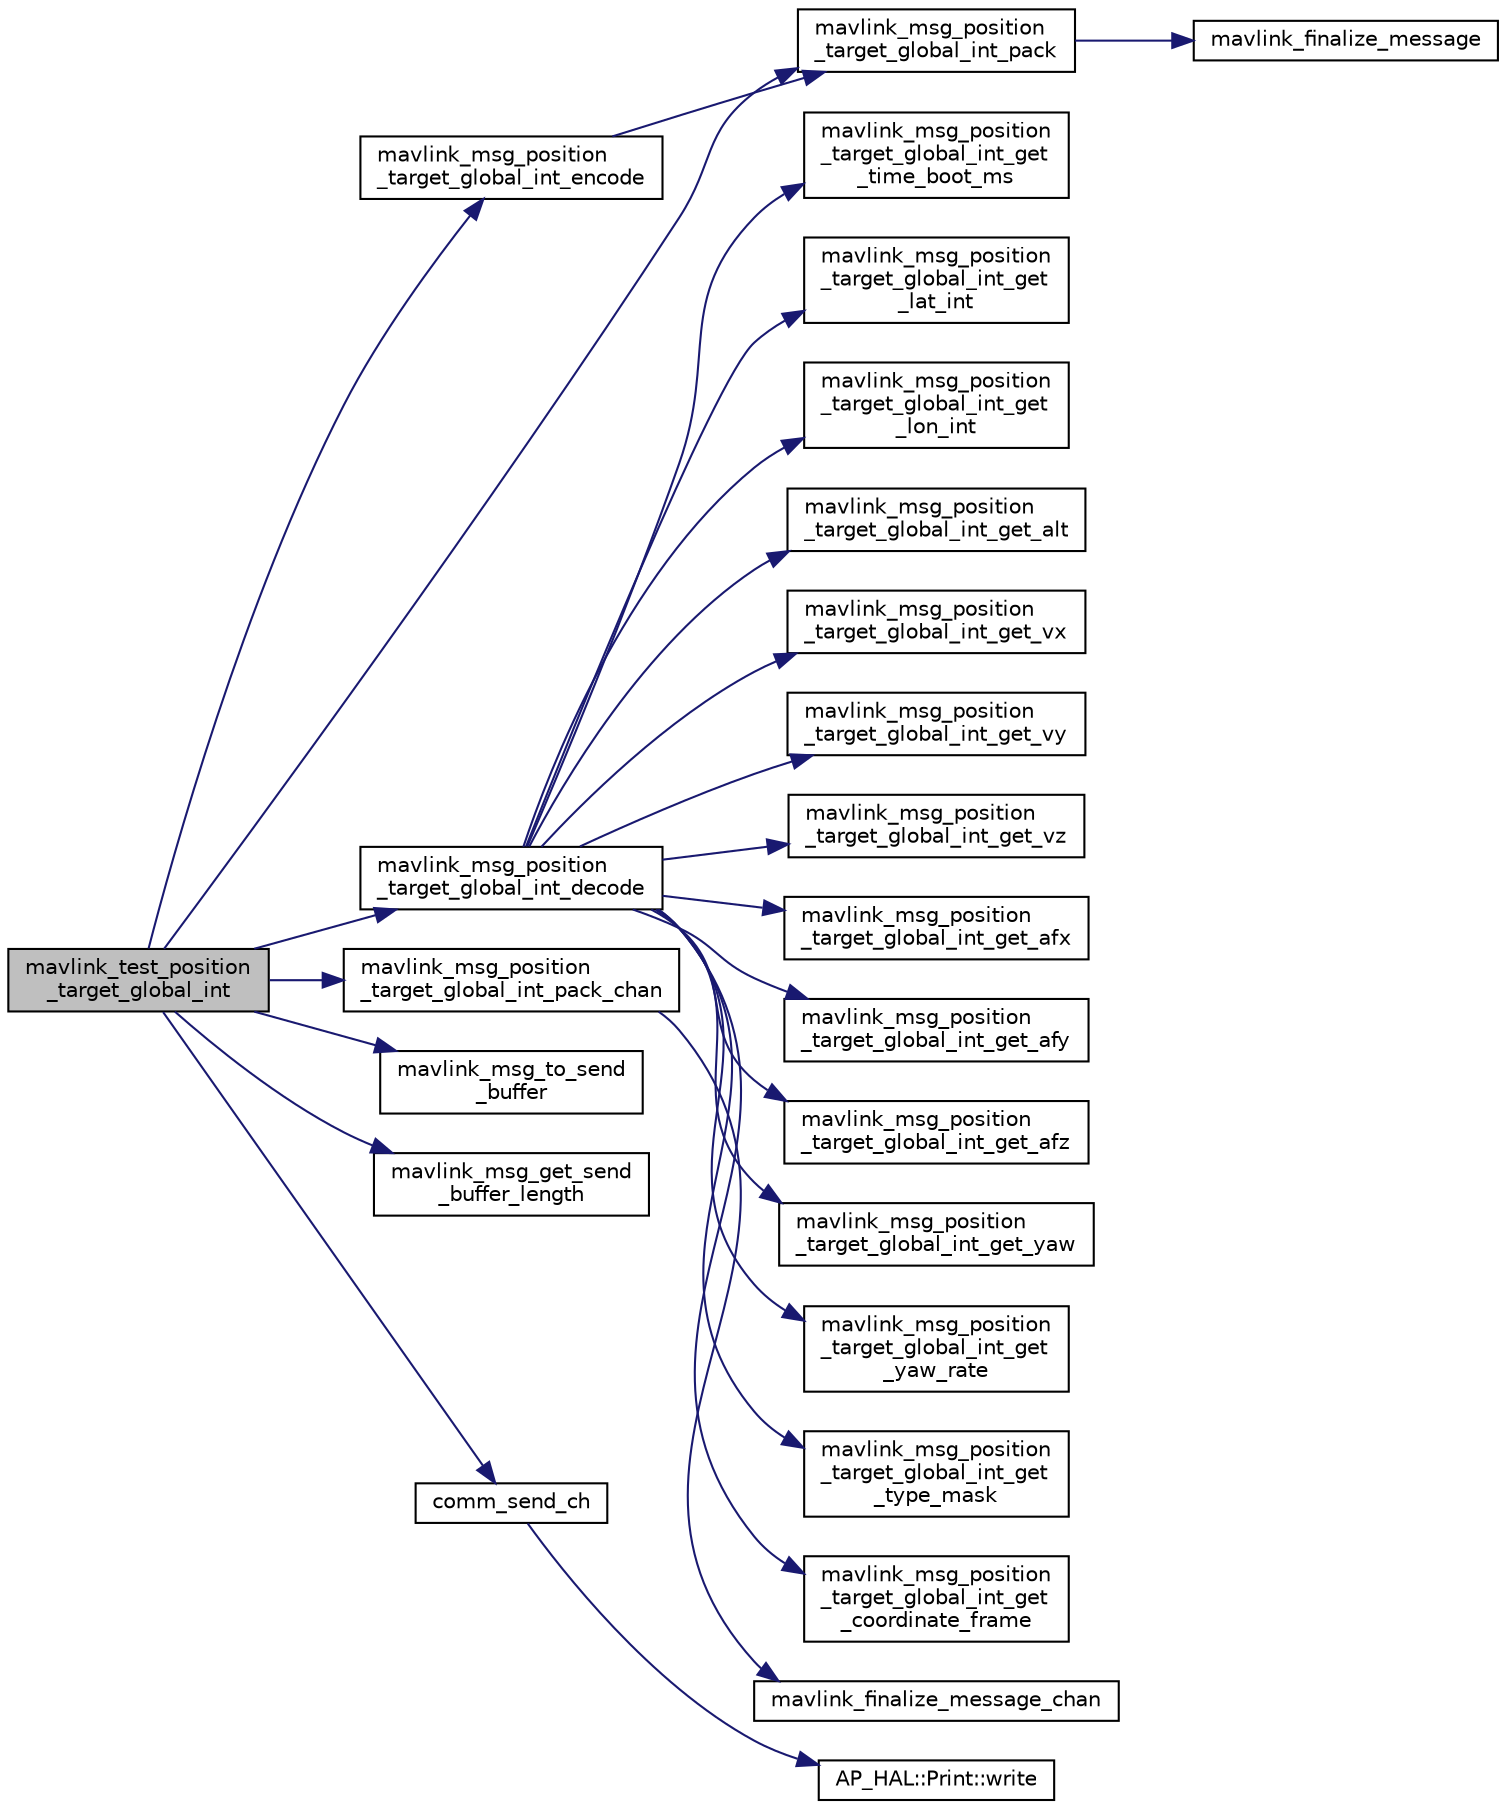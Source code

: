 digraph "mavlink_test_position_target_global_int"
{
 // INTERACTIVE_SVG=YES
  edge [fontname="Helvetica",fontsize="10",labelfontname="Helvetica",labelfontsize="10"];
  node [fontname="Helvetica",fontsize="10",shape=record];
  rankdir="LR";
  Node1 [label="mavlink_test_position\l_target_global_int",height=0.2,width=0.4,color="black", fillcolor="grey75", style="filled" fontcolor="black"];
  Node1 -> Node2 [color="midnightblue",fontsize="10",style="solid",fontname="Helvetica"];
  Node2 [label="mavlink_msg_position\l_target_global_int_encode",height=0.2,width=0.4,color="black", fillcolor="white", style="filled",URL="$mavlink__msg__position__target__global__int_8h.html#a29e08519dc9ff12d38d60c052d0c4ccb",tooltip="Encode a position_target_global_int struct. "];
  Node2 -> Node3 [color="midnightblue",fontsize="10",style="solid",fontname="Helvetica"];
  Node3 [label="mavlink_msg_position\l_target_global_int_pack",height=0.2,width=0.4,color="black", fillcolor="white", style="filled",URL="$mavlink__msg__position__target__global__int_8h.html#ac9c0a31e703601ddbf29993a0f23d0d8",tooltip="Pack a position_target_global_int message. "];
  Node3 -> Node4 [color="midnightblue",fontsize="10",style="solid",fontname="Helvetica"];
  Node4 [label="mavlink_finalize_message",height=0.2,width=0.4,color="black", fillcolor="white", style="filled",URL="$v0_89_2mavlink__helpers_8h.html#af3bea083c5ec83f5b6570b2bd4a817d0",tooltip="Finalize a MAVLink message with MAVLINK_COMM_0 as default channel. "];
  Node1 -> Node5 [color="midnightblue",fontsize="10",style="solid",fontname="Helvetica"];
  Node5 [label="mavlink_msg_position\l_target_global_int_decode",height=0.2,width=0.4,color="black", fillcolor="white", style="filled",URL="$mavlink__msg__position__target__global__int_8h.html#ab707a60bdb3eaa426014c3a8ac22cad3",tooltip="Decode a position_target_global_int message into a struct. "];
  Node5 -> Node6 [color="midnightblue",fontsize="10",style="solid",fontname="Helvetica"];
  Node6 [label="mavlink_msg_position\l_target_global_int_get\l_time_boot_ms",height=0.2,width=0.4,color="black", fillcolor="white", style="filled",URL="$mavlink__msg__position__target__global__int_8h.html#acbe83631d6e00ff4c6c321e44f432cae",tooltip="Send a position_target_global_int message. "];
  Node5 -> Node7 [color="midnightblue",fontsize="10",style="solid",fontname="Helvetica"];
  Node7 [label="mavlink_msg_position\l_target_global_int_get\l_lat_int",height=0.2,width=0.4,color="black", fillcolor="white", style="filled",URL="$mavlink__msg__position__target__global__int_8h.html#adae03fda80a94e9e2f7538c646014e64",tooltip="Get field lat_int from position_target_global_int message. "];
  Node5 -> Node8 [color="midnightblue",fontsize="10",style="solid",fontname="Helvetica"];
  Node8 [label="mavlink_msg_position\l_target_global_int_get\l_lon_int",height=0.2,width=0.4,color="black", fillcolor="white", style="filled",URL="$mavlink__msg__position__target__global__int_8h.html#a6e80d12cfc94f670b0da917c63871239",tooltip="Get field lon_int from position_target_global_int message. "];
  Node5 -> Node9 [color="midnightblue",fontsize="10",style="solid",fontname="Helvetica"];
  Node9 [label="mavlink_msg_position\l_target_global_int_get_alt",height=0.2,width=0.4,color="black", fillcolor="white", style="filled",URL="$mavlink__msg__position__target__global__int_8h.html#a57ee948d60c5be3dbe55a640f69b82cd",tooltip="Get field alt from position_target_global_int message. "];
  Node5 -> Node10 [color="midnightblue",fontsize="10",style="solid",fontname="Helvetica"];
  Node10 [label="mavlink_msg_position\l_target_global_int_get_vx",height=0.2,width=0.4,color="black", fillcolor="white", style="filled",URL="$mavlink__msg__position__target__global__int_8h.html#a6045bc6eb379931072c4bf77564ae02f",tooltip="Get field vx from position_target_global_int message. "];
  Node5 -> Node11 [color="midnightblue",fontsize="10",style="solid",fontname="Helvetica"];
  Node11 [label="mavlink_msg_position\l_target_global_int_get_vy",height=0.2,width=0.4,color="black", fillcolor="white", style="filled",URL="$mavlink__msg__position__target__global__int_8h.html#a0c8ce8cc6d62a27df6af8b40c7266006",tooltip="Get field vy from position_target_global_int message. "];
  Node5 -> Node12 [color="midnightblue",fontsize="10",style="solid",fontname="Helvetica"];
  Node12 [label="mavlink_msg_position\l_target_global_int_get_vz",height=0.2,width=0.4,color="black", fillcolor="white", style="filled",URL="$mavlink__msg__position__target__global__int_8h.html#a60c9cf862ef58d5c0e7dec5496daf833",tooltip="Get field vz from position_target_global_int message. "];
  Node5 -> Node13 [color="midnightblue",fontsize="10",style="solid",fontname="Helvetica"];
  Node13 [label="mavlink_msg_position\l_target_global_int_get_afx",height=0.2,width=0.4,color="black", fillcolor="white", style="filled",URL="$mavlink__msg__position__target__global__int_8h.html#aa246eb11a1b8e707e89038e273f0edc4",tooltip="Get field afx from position_target_global_int message. "];
  Node5 -> Node14 [color="midnightblue",fontsize="10",style="solid",fontname="Helvetica"];
  Node14 [label="mavlink_msg_position\l_target_global_int_get_afy",height=0.2,width=0.4,color="black", fillcolor="white", style="filled",URL="$mavlink__msg__position__target__global__int_8h.html#ae8125c1cd07dd62d9d9cff3dd674c72b",tooltip="Get field afy from position_target_global_int message. "];
  Node5 -> Node15 [color="midnightblue",fontsize="10",style="solid",fontname="Helvetica"];
  Node15 [label="mavlink_msg_position\l_target_global_int_get_afz",height=0.2,width=0.4,color="black", fillcolor="white", style="filled",URL="$mavlink__msg__position__target__global__int_8h.html#a078f9c78c0c75be7d2125c2e6e3a5c41",tooltip="Get field afz from position_target_global_int message. "];
  Node5 -> Node16 [color="midnightblue",fontsize="10",style="solid",fontname="Helvetica"];
  Node16 [label="mavlink_msg_position\l_target_global_int_get_yaw",height=0.2,width=0.4,color="black", fillcolor="white", style="filled",URL="$mavlink__msg__position__target__global__int_8h.html#a35970fc5a24314376e72e8798cf69184",tooltip="Get field yaw from position_target_global_int message. "];
  Node5 -> Node17 [color="midnightblue",fontsize="10",style="solid",fontname="Helvetica"];
  Node17 [label="mavlink_msg_position\l_target_global_int_get\l_yaw_rate",height=0.2,width=0.4,color="black", fillcolor="white", style="filled",URL="$mavlink__msg__position__target__global__int_8h.html#ae7d24dc7cf576502bef1615accef74d7",tooltip="Get field yaw_rate from position_target_global_int message. "];
  Node5 -> Node18 [color="midnightblue",fontsize="10",style="solid",fontname="Helvetica"];
  Node18 [label="mavlink_msg_position\l_target_global_int_get\l_type_mask",height=0.2,width=0.4,color="black", fillcolor="white", style="filled",URL="$mavlink__msg__position__target__global__int_8h.html#afa51a2f05fcaa9a43ceab23d47eb21e4",tooltip="Get field type_mask from position_target_global_int message. "];
  Node5 -> Node19 [color="midnightblue",fontsize="10",style="solid",fontname="Helvetica"];
  Node19 [label="mavlink_msg_position\l_target_global_int_get\l_coordinate_frame",height=0.2,width=0.4,color="black", fillcolor="white", style="filled",URL="$mavlink__msg__position__target__global__int_8h.html#a2878558b8358801471d6229d064e34ba",tooltip="Get field coordinate_frame from position_target_global_int message. "];
  Node1 -> Node3 [color="midnightblue",fontsize="10",style="solid",fontname="Helvetica"];
  Node1 -> Node20 [color="midnightblue",fontsize="10",style="solid",fontname="Helvetica"];
  Node20 [label="mavlink_msg_position\l_target_global_int_pack_chan",height=0.2,width=0.4,color="black", fillcolor="white", style="filled",URL="$mavlink__msg__position__target__global__int_8h.html#a630f81a89fec0b1ef652a83ba5576989",tooltip="Pack a position_target_global_int message on a channel. "];
  Node20 -> Node21 [color="midnightblue",fontsize="10",style="solid",fontname="Helvetica"];
  Node21 [label="mavlink_finalize_message_chan",height=0.2,width=0.4,color="black", fillcolor="white", style="filled",URL="$v0_89_2mavlink__helpers_8h.html#aa66131138fc02101dcc73b4b556ab422",tooltip="Finalize a MAVLink message with channel assignment. "];
  Node1 -> Node22 [color="midnightblue",fontsize="10",style="solid",fontname="Helvetica"];
  Node22 [label="mavlink_msg_to_send\l_buffer",height=0.2,width=0.4,color="black", fillcolor="white", style="filled",URL="$v0_89_2mavlink__helpers_8h.html#afea0a9befa84822fd62c2899ea0d849e",tooltip="Pack a message to send it over a serial byte stream. "];
  Node1 -> Node23 [color="midnightblue",fontsize="10",style="solid",fontname="Helvetica"];
  Node23 [label="mavlink_msg_get_send\l_buffer_length",height=0.2,width=0.4,color="black", fillcolor="white", style="filled",URL="$v0_89_2protocol_8h.html#aa86c08f27aabb7a2e12a67f189f590c8",tooltip="Get the required buffer size for this message. "];
  Node1 -> Node24 [color="midnightblue",fontsize="10",style="solid",fontname="Helvetica"];
  Node24 [label="comm_send_ch",height=0.2,width=0.4,color="black", fillcolor="white", style="filled",URL="$GCS__MAVLink_8h.html#ab753873a1ee10adedd0ce246311468f8"];
  Node24 -> Node25 [color="midnightblue",fontsize="10",style="solid",fontname="Helvetica"];
  Node25 [label="AP_HAL::Print::write",height=0.2,width=0.4,color="black", fillcolor="white", style="filled",URL="$classAP__HAL_1_1Print.html#acc65391952a43334f8f5c9bef341f501"];
}
